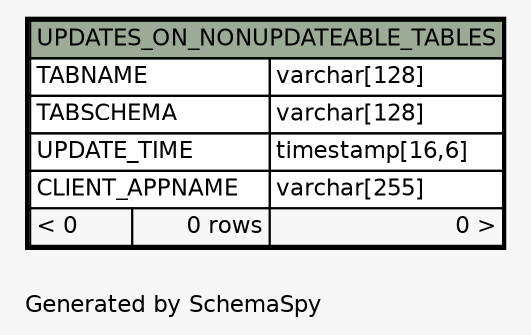 // dot 2.38.0 on Windows 10 10.0
// SchemaSpy rev Unknown
digraph "oneDegreeRelationshipsDiagram" {
  graph [
    rankdir="RL"
    bgcolor="#f7f7f7"
    label="\nGenerated by SchemaSpy"
    labeljust="l"
    nodesep="0.18"
    ranksep="0.46"
    fontname="Helvetica"
    fontsize="11"
  ];
  node [
    fontname="Helvetica"
    fontsize="11"
    shape="plaintext"
  ];
  edge [
    arrowsize="0.8"
  ];
  "UPDATES_ON_NONUPDATEABLE_TABLES" [
    label=<
    <TABLE BORDER="2" CELLBORDER="1" CELLSPACING="0" BGCOLOR="#ffffff">
      <TR><TD COLSPAN="3" BGCOLOR="#9bab96" ALIGN="CENTER">UPDATES_ON_NONUPDATEABLE_TABLES</TD></TR>
      <TR><TD PORT="TABNAME" COLSPAN="2" ALIGN="LEFT">TABNAME</TD><TD PORT="TABNAME.type" ALIGN="LEFT">varchar[128]</TD></TR>
      <TR><TD PORT="TABSCHEMA" COLSPAN="2" ALIGN="LEFT">TABSCHEMA</TD><TD PORT="TABSCHEMA.type" ALIGN="LEFT">varchar[128]</TD></TR>
      <TR><TD PORT="UPDATE_TIME" COLSPAN="2" ALIGN="LEFT">UPDATE_TIME</TD><TD PORT="UPDATE_TIME.type" ALIGN="LEFT">timestamp[16,6]</TD></TR>
      <TR><TD PORT="CLIENT_APPNAME" COLSPAN="2" ALIGN="LEFT">CLIENT_APPNAME</TD><TD PORT="CLIENT_APPNAME.type" ALIGN="LEFT">varchar[255]</TD></TR>
      <TR><TD ALIGN="LEFT" BGCOLOR="#f7f7f7">&lt; 0</TD><TD ALIGN="RIGHT" BGCOLOR="#f7f7f7">0 rows</TD><TD ALIGN="RIGHT" BGCOLOR="#f7f7f7">0 &gt;</TD></TR>
    </TABLE>>
    URL="UPDATES_ON_NONUPDATEABLE_TABLES.html"
    tooltip="UPDATES_ON_NONUPDATEABLE_TABLES"
  ];
}
